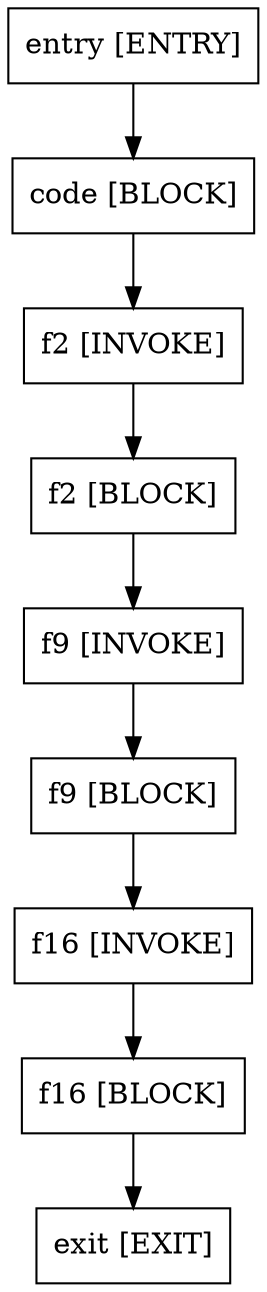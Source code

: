 digraph main{
"entry [ENTRY]"[shape=box];
"code [BLOCK]"[shape=box];
"f2 [INVOKE]"[shape=box];
"f2 [BLOCK]"[shape=box];
"f9 [INVOKE]"[shape=box];
"f9 [BLOCK]"[shape=box];
"f16 [INVOKE]"[shape=box];
"f16 [BLOCK]"[shape=box];
"exit [EXIT]"[shape=box];
"entry [ENTRY]"->"code [BLOCK]";
"code [BLOCK]"->"f2 [INVOKE]";
"f2 [INVOKE]"->"f2 [BLOCK]";
"f2 [BLOCK]"->"f9 [INVOKE]";
"f9 [INVOKE]"->"f9 [BLOCK]";
"f9 [BLOCK]"->"f16 [INVOKE]";
"f16 [INVOKE]"->"f16 [BLOCK]";
"f16 [BLOCK]"->"exit [EXIT]";

}
